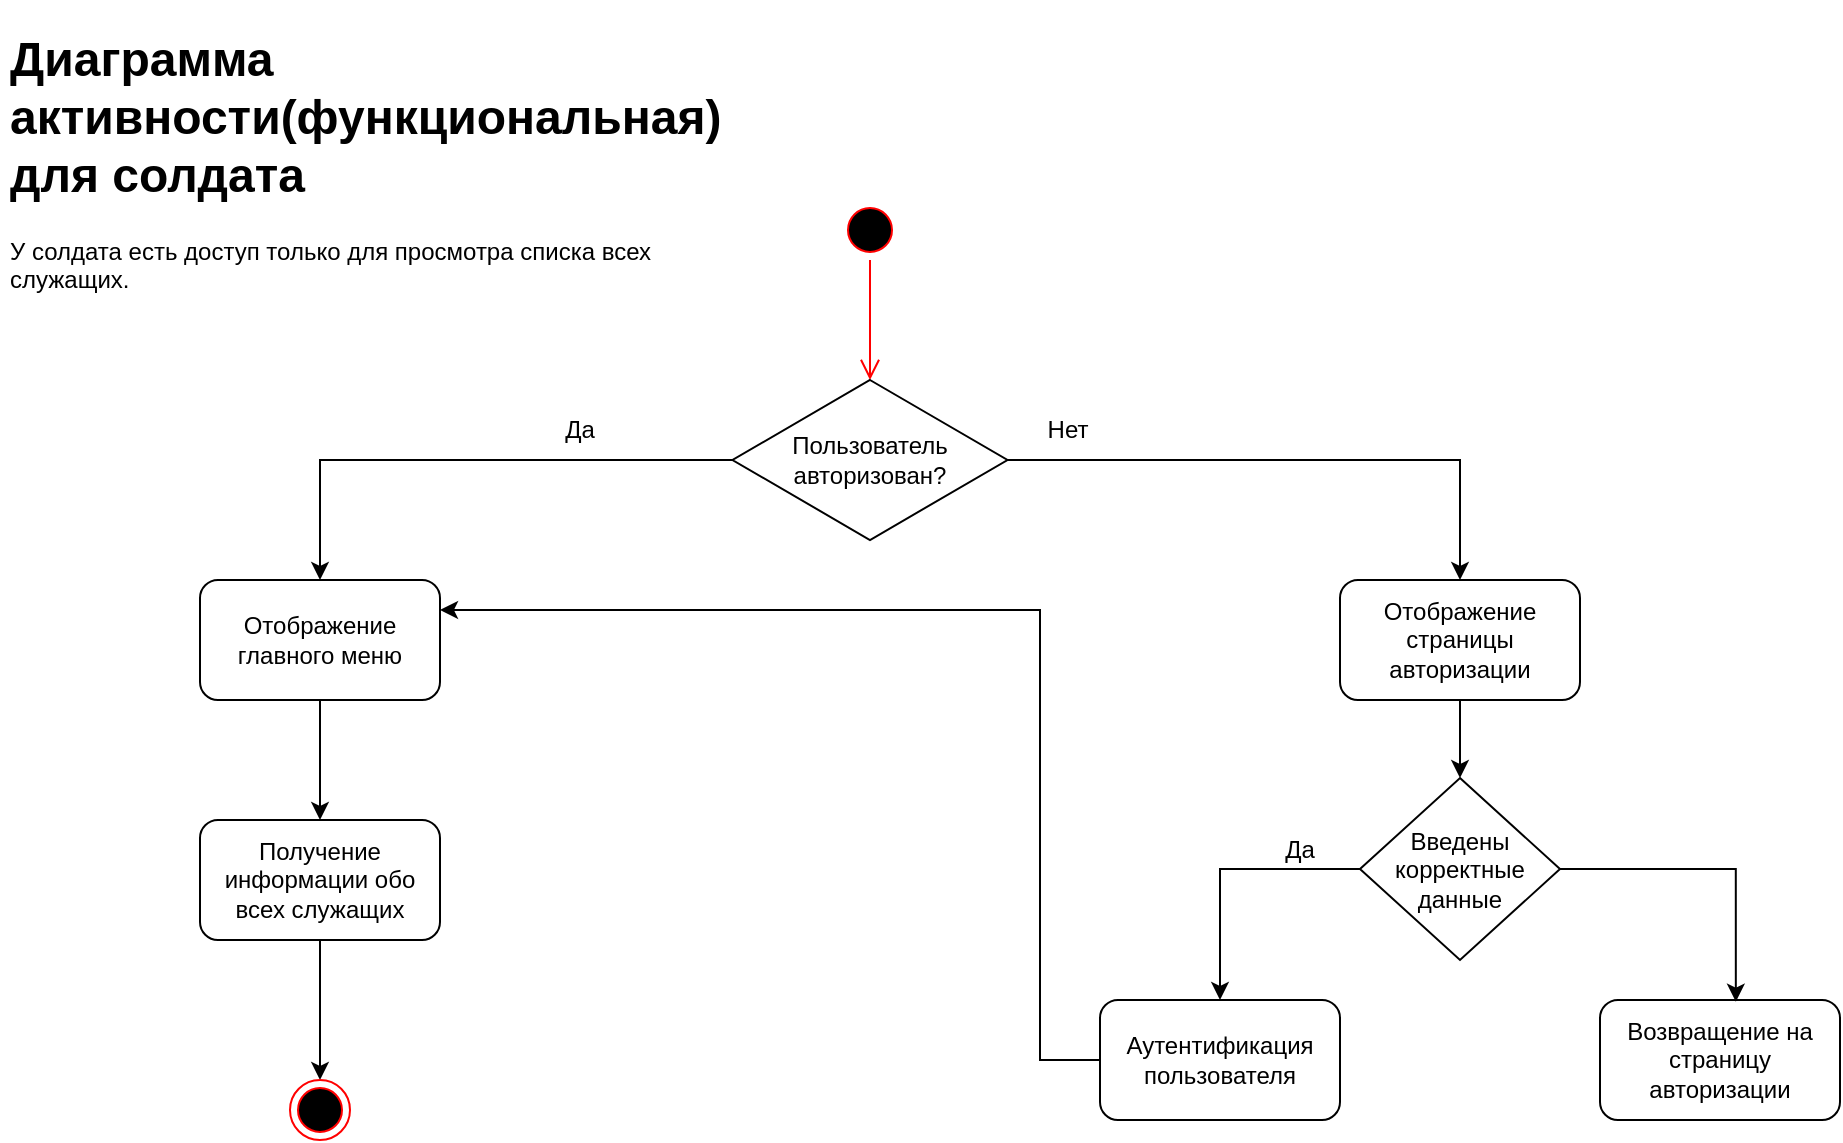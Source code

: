 <mxfile version="22.1.16" type="device">
  <diagram name="Страница — 1" id="BAG8kcGlXpR3WfLzpC9K">
    <mxGraphModel dx="1050" dy="-604" grid="1" gridSize="10" guides="1" tooltips="1" connect="1" arrows="1" fold="1" page="1" pageScale="1" pageWidth="827" pageHeight="1169" math="0" shadow="0">
      <root>
        <mxCell id="0" />
        <mxCell id="1" parent="0" />
        <mxCell id="m6M2H1v2B3VWweysnKeo-1" value="" style="ellipse;html=1;shape=startState;fillColor=#000000;strokeColor=#ff0000;" parent="1" vertex="1">
          <mxGeometry x="430" y="1400" width="30" height="30" as="geometry" />
        </mxCell>
        <mxCell id="m6M2H1v2B3VWweysnKeo-2" value="" style="edgeStyle=orthogonalEdgeStyle;html=1;verticalAlign=bottom;endArrow=open;endSize=8;strokeColor=#ff0000;rounded=0;" parent="1" source="m6M2H1v2B3VWweysnKeo-1" edge="1">
          <mxGeometry relative="1" as="geometry">
            <mxPoint x="445" y="1490" as="targetPoint" />
          </mxGeometry>
        </mxCell>
        <mxCell id="m6M2H1v2B3VWweysnKeo-6" style="edgeStyle=orthogonalEdgeStyle;rounded=0;orthogonalLoop=1;jettySize=auto;html=1;exitX=1;exitY=0.5;exitDx=0;exitDy=0;entryX=0.5;entryY=0;entryDx=0;entryDy=0;" parent="1" source="m6M2H1v2B3VWweysnKeo-4" target="m6M2H1v2B3VWweysnKeo-5" edge="1">
          <mxGeometry relative="1" as="geometry" />
        </mxCell>
        <mxCell id="m6M2H1v2B3VWweysnKeo-10" style="edgeStyle=orthogonalEdgeStyle;rounded=0;orthogonalLoop=1;jettySize=auto;html=1;exitX=0;exitY=0.5;exitDx=0;exitDy=0;entryX=0.5;entryY=0;entryDx=0;entryDy=0;" parent="1" source="m6M2H1v2B3VWweysnKeo-4" target="m6M2H1v2B3VWweysnKeo-8" edge="1">
          <mxGeometry relative="1" as="geometry" />
        </mxCell>
        <mxCell id="m6M2H1v2B3VWweysnKeo-4" value="Пользователь авторизован?" style="rhombus;whiteSpace=wrap;html=1;" parent="1" vertex="1">
          <mxGeometry x="376.25" y="1490" width="137.5" height="80" as="geometry" />
        </mxCell>
        <mxCell id="m6M2H1v2B3VWweysnKeo-14" style="edgeStyle=orthogonalEdgeStyle;rounded=0;orthogonalLoop=1;jettySize=auto;html=1;entryX=0.5;entryY=0;entryDx=0;entryDy=0;" parent="1" source="m6M2H1v2B3VWweysnKeo-5" target="m6M2H1v2B3VWweysnKeo-12" edge="1">
          <mxGeometry relative="1" as="geometry" />
        </mxCell>
        <mxCell id="m6M2H1v2B3VWweysnKeo-5" value="Отображение страницы авторизации" style="rounded=1;whiteSpace=wrap;html=1;" parent="1" vertex="1">
          <mxGeometry x="680" y="1590" width="120" height="60" as="geometry" />
        </mxCell>
        <mxCell id="m6M2H1v2B3VWweysnKeo-7" value="Нет" style="text;html=1;strokeColor=none;fillColor=none;align=center;verticalAlign=middle;whiteSpace=wrap;rounded=0;" parent="1" vertex="1">
          <mxGeometry x="514" y="1500" width="60" height="30" as="geometry" />
        </mxCell>
        <mxCell id="m6M2H1v2B3VWweysnKeo-23" style="edgeStyle=orthogonalEdgeStyle;rounded=0;orthogonalLoop=1;jettySize=auto;html=1;entryX=0.5;entryY=0;entryDx=0;entryDy=0;" parent="1" source="m6M2H1v2B3VWweysnKeo-8" target="m6M2H1v2B3VWweysnKeo-22" edge="1">
          <mxGeometry relative="1" as="geometry" />
        </mxCell>
        <mxCell id="m6M2H1v2B3VWweysnKeo-8" value="Отображение главного меню" style="rounded=1;whiteSpace=wrap;html=1;" parent="1" vertex="1">
          <mxGeometry x="110" y="1590" width="120" height="60" as="geometry" />
        </mxCell>
        <mxCell id="m6M2H1v2B3VWweysnKeo-11" value="Да" style="text;html=1;strokeColor=none;fillColor=none;align=center;verticalAlign=middle;whiteSpace=wrap;rounded=0;" parent="1" vertex="1">
          <mxGeometry x="270" y="1500" width="60" height="30" as="geometry" />
        </mxCell>
        <mxCell id="m6M2H1v2B3VWweysnKeo-16" style="edgeStyle=orthogonalEdgeStyle;rounded=0;orthogonalLoop=1;jettySize=auto;html=1;exitX=0;exitY=0.5;exitDx=0;exitDy=0;entryX=0.5;entryY=0;entryDx=0;entryDy=0;" parent="1" source="m6M2H1v2B3VWweysnKeo-12" target="m6M2H1v2B3VWweysnKeo-15" edge="1">
          <mxGeometry relative="1" as="geometry" />
        </mxCell>
        <mxCell id="m6M2H1v2B3VWweysnKeo-12" value="Введены корректные данные" style="rhombus;whiteSpace=wrap;html=1;" parent="1" vertex="1">
          <mxGeometry x="690" y="1689" width="100" height="91" as="geometry" />
        </mxCell>
        <mxCell id="m6M2H1v2B3VWweysnKeo-17" style="edgeStyle=orthogonalEdgeStyle;rounded=0;orthogonalLoop=1;jettySize=auto;html=1;entryX=1;entryY=0.25;entryDx=0;entryDy=0;" parent="1" source="m6M2H1v2B3VWweysnKeo-15" target="m6M2H1v2B3VWweysnKeo-8" edge="1">
          <mxGeometry relative="1" as="geometry">
            <Array as="points">
              <mxPoint x="530" y="1830" />
              <mxPoint x="530" y="1605" />
            </Array>
          </mxGeometry>
        </mxCell>
        <mxCell id="m6M2H1v2B3VWweysnKeo-15" value="Аутентификация пользователя" style="rounded=1;whiteSpace=wrap;html=1;" parent="1" vertex="1">
          <mxGeometry x="560" y="1800" width="120" height="60" as="geometry" />
        </mxCell>
        <mxCell id="m6M2H1v2B3VWweysnKeo-18" value="Да" style="text;html=1;strokeColor=none;fillColor=none;align=center;verticalAlign=middle;whiteSpace=wrap;rounded=0;" parent="1" vertex="1">
          <mxGeometry x="630" y="1710" width="60" height="30" as="geometry" />
        </mxCell>
        <mxCell id="m6M2H1v2B3VWweysnKeo-19" value="Возвращение на страницу авторизации" style="rounded=1;whiteSpace=wrap;html=1;" parent="1" vertex="1">
          <mxGeometry x="810" y="1800" width="120" height="60" as="geometry" />
        </mxCell>
        <mxCell id="m6M2H1v2B3VWweysnKeo-20" style="edgeStyle=orthogonalEdgeStyle;rounded=0;orthogonalLoop=1;jettySize=auto;html=1;entryX=0.566;entryY=0.014;entryDx=0;entryDy=0;entryPerimeter=0;" parent="1" source="m6M2H1v2B3VWweysnKeo-12" target="m6M2H1v2B3VWweysnKeo-19" edge="1">
          <mxGeometry relative="1" as="geometry" />
        </mxCell>
        <mxCell id="m6M2H1v2B3VWweysnKeo-25" value="" style="edgeStyle=orthogonalEdgeStyle;rounded=0;orthogonalLoop=1;jettySize=auto;html=1;" parent="1" source="m6M2H1v2B3VWweysnKeo-22" target="m6M2H1v2B3VWweysnKeo-24" edge="1">
          <mxGeometry relative="1" as="geometry" />
        </mxCell>
        <mxCell id="m6M2H1v2B3VWweysnKeo-22" value="Получение информации обо всех служащих" style="rounded=1;whiteSpace=wrap;html=1;" parent="1" vertex="1">
          <mxGeometry x="110" y="1710" width="120" height="60" as="geometry" />
        </mxCell>
        <mxCell id="m6M2H1v2B3VWweysnKeo-24" value="" style="ellipse;html=1;shape=endState;fillColor=#000000;strokeColor=#ff0000;" parent="1" vertex="1">
          <mxGeometry x="155" y="1840" width="30" height="30" as="geometry" />
        </mxCell>
        <mxCell id="m6M2H1v2B3VWweysnKeo-28" value="&lt;h1&gt;Диаграмма активности(функциональная) для солдата&lt;/h1&gt;&lt;p&gt;У солдата есть доступ только для просмотра списка всех служащих.&lt;/p&gt;" style="text;html=1;strokeColor=none;fillColor=none;spacing=5;spacingTop=-20;whiteSpace=wrap;overflow=hidden;rounded=0;" parent="1" vertex="1">
          <mxGeometry x="10" y="1310" width="370" height="160" as="geometry" />
        </mxCell>
      </root>
    </mxGraphModel>
  </diagram>
</mxfile>
